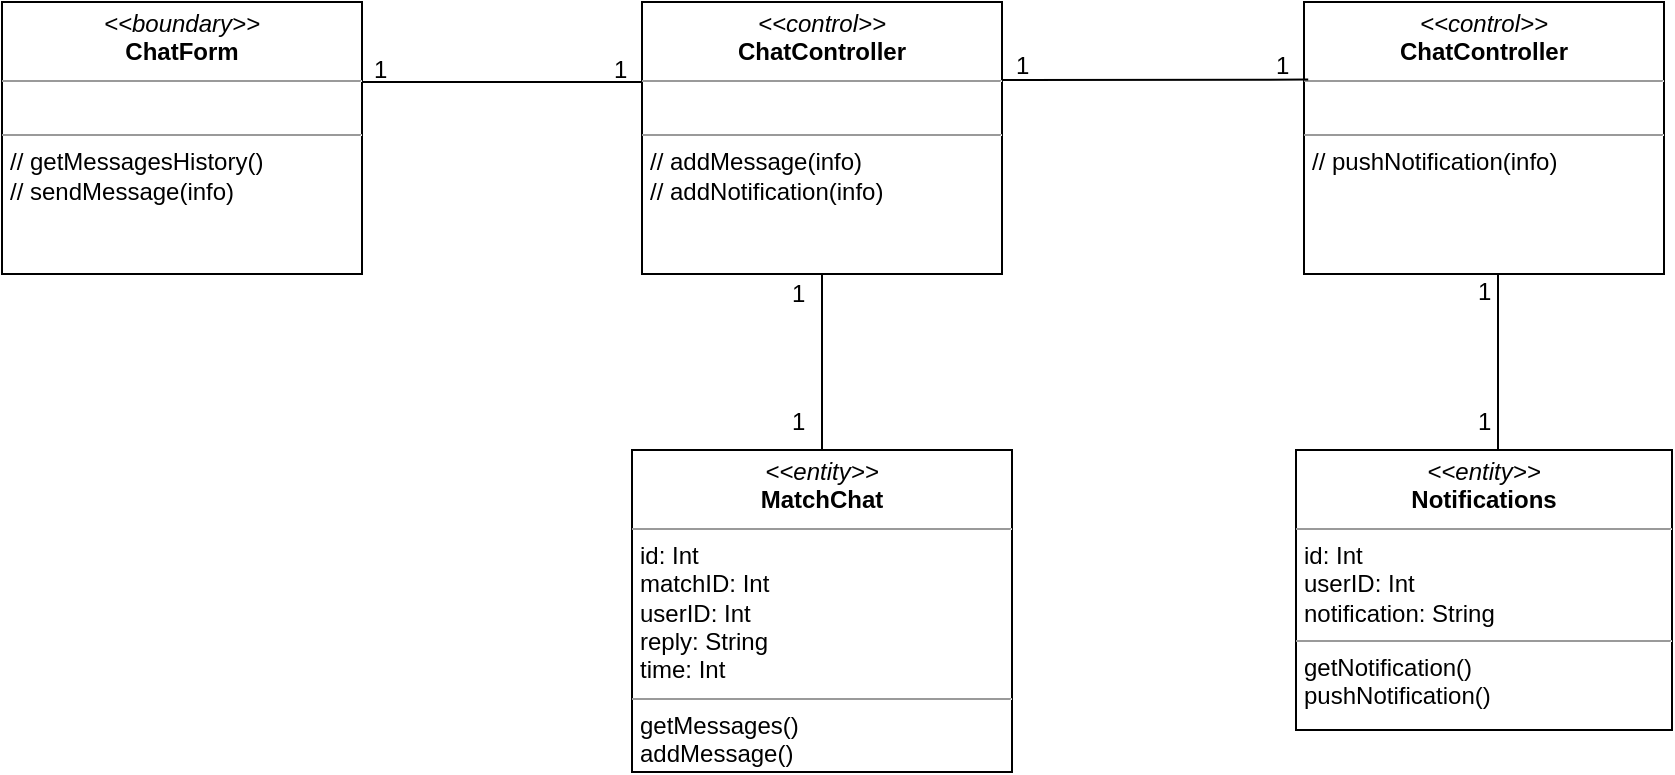 <mxfile version="12.2.7" type="google" pages="1"><diagram id="eCUwdu2FOVMIuZdt-p_V" name="Page-1"><mxGraphModel dx="972" dy="534" grid="1" gridSize="10" guides="1" tooltips="1" connect="1" arrows="1" fold="1" page="1" pageScale="1" pageWidth="1500" pageHeight="400" math="0" shadow="0"><root><mxCell id="0"/><mxCell id="1" parent="0"/><mxCell id="zSVSbimpRThskuQ9-2W_-11" value="&lt;p style=&quot;margin: 0px ; margin-top: 4px ; text-align: center&quot;&gt;&lt;i&gt;&amp;lt;&amp;lt;boundary&amp;gt;&amp;gt;&lt;/i&gt;&lt;br&gt;&lt;b&gt;ChatForm&lt;/b&gt;&lt;/p&gt;&lt;hr size=&quot;1&quot;&gt;&lt;p style=&quot;margin: 0px ; margin-left: 4px&quot;&gt;&lt;font style=&quot;font-size: 6px&quot;&gt;&lt;br&gt;&lt;/font&gt;&lt;/p&gt;&lt;hr size=&quot;1&quot;&gt;&lt;p style=&quot;margin: 0px ; margin-left: 4px&quot;&gt;// getMessagesHistory()&lt;/p&gt;&lt;p style=&quot;margin: 0px ; margin-left: 4px&quot;&gt;// sendMessage(info)&lt;/p&gt;" style="verticalAlign=top;align=left;overflow=fill;fontSize=12;fontFamily=Helvetica;html=1;fillColor=#ffffff;" parent="1" vertex="1"><mxGeometry x="42" y="42" width="180" height="136" as="geometry"/></mxCell><mxCell id="zSVSbimpRThskuQ9-2W_-12" value="&lt;p style=&quot;margin: 0px ; margin-top: 4px ; text-align: center&quot;&gt;&lt;i&gt;&amp;lt;&amp;lt;control&amp;gt;&amp;gt;&lt;/i&gt;&lt;br&gt;&lt;b&gt;ChatController&lt;/b&gt;&lt;/p&gt;&lt;hr size=&quot;1&quot;&gt;&lt;p style=&quot;margin: 0px ; margin-left: 4px&quot;&gt;&lt;font style=&quot;font-size: 6px&quot;&gt;&lt;br&gt;&lt;/font&gt;&lt;/p&gt;&lt;hr size=&quot;1&quot;&gt;&lt;p style=&quot;margin: 0px ; margin-left: 4px&quot;&gt;// addMessage(info)&lt;/p&gt;&lt;p style=&quot;margin: 0px ; margin-left: 4px&quot;&gt;// addNotification(info)&lt;/p&gt;" style="verticalAlign=top;align=left;overflow=fill;fontSize=12;fontFamily=Helvetica;html=1;fillColor=#ffffff;" parent="1" vertex="1"><mxGeometry x="362" y="42" width="180" height="136" as="geometry"/></mxCell><mxCell id="zSVSbimpRThskuQ9-2W_-13" value="" style="endArrow=none;endFill=0;endSize=12;html=1;strokeWidth=1;" parent="1" edge="1"><mxGeometry width="160" relative="1" as="geometry"><mxPoint x="222" y="82" as="sourcePoint"/><mxPoint x="362" y="82" as="targetPoint"/></mxGeometry></mxCell><mxCell id="zSVSbimpRThskuQ9-2W_-14" value="" style="endArrow=none;endFill=0;endSize=12;html=1;strokeWidth=1;exitX=0.5;exitY=1;exitDx=0;exitDy=0;" parent="1" source="zSVSbimpRThskuQ9-2W_-12" edge="1"><mxGeometry width="160" relative="1" as="geometry"><mxPoint x="362" y="218" as="sourcePoint"/><mxPoint x="452" y="266" as="targetPoint"/></mxGeometry></mxCell><mxCell id="zSVSbimpRThskuQ9-2W_-15" value="1" style="text;html=1;resizable=0;points=[];autosize=1;align=left;verticalAlign=top;spacingTop=-4;" parent="1" vertex="1"><mxGeometry x="226" y="66" width="16" height="24" as="geometry"/></mxCell><mxCell id="zSVSbimpRThskuQ9-2W_-16" value="1" style="text;html=1;resizable=0;points=[];autosize=1;align=left;verticalAlign=top;spacingTop=-4;" parent="1" vertex="1"><mxGeometry x="346" y="66" width="16" height="24" as="geometry"/></mxCell><mxCell id="zSVSbimpRThskuQ9-2W_-17" value="1" style="text;html=1;resizable=0;points=[];autosize=1;align=left;verticalAlign=top;spacingTop=-4;" parent="1" vertex="1"><mxGeometry x="435" y="178" width="16" height="24" as="geometry"/></mxCell><mxCell id="zSVSbimpRThskuQ9-2W_-18" value="1" style="text;html=1;resizable=0;points=[];autosize=1;align=left;verticalAlign=top;spacingTop=-4;" parent="1" vertex="1"><mxGeometry x="435" y="242" width="16" height="24" as="geometry"/></mxCell><mxCell id="zSVSbimpRThskuQ9-2W_-21" value="&lt;p style=&quot;margin: 0px ; margin-top: 4px ; text-align: center&quot;&gt;&lt;i&gt;&amp;lt;&amp;lt;entity&amp;gt;&amp;gt;&lt;/i&gt;&lt;br&gt;&lt;b&gt;MatchChat&lt;/b&gt;&lt;/p&gt;&lt;hr size=&quot;1&quot;&gt;&lt;p style=&quot;margin: 0px 0px 0px 4px&quot;&gt;id: Int&lt;/p&gt;&lt;p style=&quot;margin: 0px 0px 0px 4px&quot;&gt;matchID: Int&lt;/p&gt;&lt;p style=&quot;margin: 0px 0px 0px 4px&quot;&gt;userID: Int&lt;/p&gt;&lt;p style=&quot;margin: 0px 0px 0px 4px&quot;&gt;reply: String&lt;/p&gt;&lt;p style=&quot;margin: 0px 0px 0px 4px&quot;&gt;time: Int&lt;/p&gt;&lt;hr size=&quot;1&quot;&gt;&lt;p style=&quot;margin: 0px ; margin-left: 4px&quot;&gt;getMessages()&lt;/p&gt;&lt;p style=&quot;margin: 0px ; margin-left: 4px&quot;&gt;addMessage()&lt;/p&gt;" style="verticalAlign=top;align=left;overflow=fill;fontSize=12;fontFamily=Helvetica;html=1;" parent="1" vertex="1"><mxGeometry x="357" y="266" width="190" height="161" as="geometry"/></mxCell><mxCell id="zSVSbimpRThskuQ9-2W_-22" value="&lt;span style=&quot;color: rgba(0 , 0 , 0 , 0) ; font-family: monospace ; font-size: 0px&quot;&gt;%3CmxGraphModel%3E%3Croot%3E%3CmxCell%20id%3D%220%22%2F%3E%3CmxCell%20id%3D%221%22%20parent%3D%220%22%2F%3E%3CmxCell%20id%3D%222%22%20value%3D%22%26lt%3Bp%20style%3D%26quot%3Bmargin%3A%200px%20%3B%20margin-top%3A%204px%20%3B%20text-align%3A%20center%26quot%3B%26gt%3B%26lt%3Bi%26gt%3B%26amp%3Blt%3B%26amp%3Blt%3Bentity%26amp%3Bgt%3B%26amp%3Bgt%3B%26lt%3B%2Fi%26gt%3B%26lt%3Bbr%26gt%3B%26lt%3Bb%26gt%3Bnotifications_queue%26lt%3B%2Fb%26gt%3B%26lt%3B%2Fp%26gt%3B%26lt%3Bhr%20size%3D%26quot%3B1%26quot%3B%26gt%3B%26lt%3Bp%20style%3D%26quot%3Bmargin%3A%200px%200px%200px%204px%26quot%3B%26gt%3Bid%3A%20Int%26lt%3B%2Fp%26gt%3B%26lt%3Bp%20style%3D%26quot%3Bmargin%3A%200px%200px%200px%204px%26quot%3B%26gt%3BuserID%3A%20Int%26lt%3Bbr%26gt%3B%26lt%3B%2Fp%26gt%3B%26lt%3Bp%20style%3D%26quot%3Bmargin%3A%200px%200px%200px%204px%26quot%3B%26gt%3Bnotification%3A%20String%26lt%3B%2Fp%26gt%3B%26lt%3Bhr%20size%3D%26quot%3B1%26quot%3B%26gt%3B%26lt%3Bp%20style%3D%26quot%3Bmargin%3A%200px%20%3B%20margin-left%3A%204px%26quot%3B%26gt%3BgetNotification()%26lt%3B%2Fp%26gt%3B%26lt%3Bp%20style%3D%26quot%3Bmargin%3A%200px%20%3B%20margin-left%3A%204px%26quot%3B%26gt%3BpushNotification()%26lt%3B%2Fp%26gt%3B%22%20style%3D%22verticalAlign%3Dtop%3Balign%3Dleft%3Boverflow%3Dfill%3BfontSize%3D12%3BfontFamily%3DHelvetica%3Bhtml%3D1%3B%22%20vertex%3D%221%22%20parent%3D%221%22%3E%3CmxGeometry%20x%3D%22315%22%20y%3D%22369.5%22%20width%3D%22190%22%20height%3D%22140%22%20as%3D%22geometry%22%2F%3E%3C%2FmxCell%3E%3C%2Froot%3E%3C%2FmxGraphModel%3E&lt;/span&gt;" style="text;html=1;resizable=0;points=[];autosize=1;align=left;verticalAlign=top;spacingTop=-4;" parent="1" vertex="1"><mxGeometry x="845" y="215" width="20" height="20" as="geometry"/></mxCell><mxCell id="zSVSbimpRThskuQ9-2W_-23" value="&lt;p style=&quot;margin: 0px ; margin-top: 4px ; text-align: center&quot;&gt;&lt;i&gt;&amp;lt;&amp;lt;entity&amp;gt;&amp;gt;&lt;/i&gt;&lt;br&gt;&lt;b&gt;Notifications&lt;/b&gt;&lt;/p&gt;&lt;hr size=&quot;1&quot;&gt;&lt;p style=&quot;margin: 0px 0px 0px 4px&quot;&gt;id: Int&lt;/p&gt;&lt;p style=&quot;margin: 0px 0px 0px 4px&quot;&gt;userID: Int&lt;br&gt;&lt;/p&gt;&lt;p style=&quot;margin: 0px 0px 0px 4px&quot;&gt;notification: String&lt;/p&gt;&lt;hr size=&quot;1&quot;&gt;&lt;p style=&quot;margin: 0px ; margin-left: 4px&quot;&gt;getNotification()&lt;/p&gt;&lt;p style=&quot;margin: 0px ; margin-left: 4px&quot;&gt;pushNotification()&lt;/p&gt;" style="verticalAlign=top;align=left;overflow=fill;fontSize=12;fontFamily=Helvetica;html=1;" parent="1" vertex="1"><mxGeometry x="689" y="266" width="188" height="140" as="geometry"/></mxCell><mxCell id="zSVSbimpRThskuQ9-2W_-24" value="&lt;p style=&quot;margin: 0px ; margin-top: 4px ; text-align: center&quot;&gt;&lt;i&gt;&amp;lt;&amp;lt;control&amp;gt;&amp;gt;&lt;/i&gt;&lt;br&gt;&lt;b&gt;ChatController&lt;/b&gt;&lt;/p&gt;&lt;hr size=&quot;1&quot;&gt;&lt;p style=&quot;margin: 0px ; margin-left: 4px&quot;&gt;&lt;font style=&quot;font-size: 6px&quot;&gt;&lt;br&gt;&lt;/font&gt;&lt;/p&gt;&lt;hr size=&quot;1&quot;&gt;&lt;p style=&quot;margin: 0px ; margin-left: 4px&quot;&gt;// pushNotification(info)&lt;/p&gt;" style="verticalAlign=top;align=left;overflow=fill;fontSize=12;fontFamily=Helvetica;html=1;fillColor=#ffffff;" parent="1" vertex="1"><mxGeometry x="693" y="42" width="180" height="136" as="geometry"/></mxCell><mxCell id="zSVSbimpRThskuQ9-2W_-25" value="" style="endArrow=none;endFill=0;endSize=12;html=1;strokeWidth=1;entryX=1.132;entryY=0.7;entryDx=0;entryDy=0;entryPerimeter=0;" parent="1" target="zSVSbimpRThskuQ9-2W_-27" edge="1"><mxGeometry width="160" relative="1" as="geometry"><mxPoint x="542" y="81" as="sourcePoint"/><mxPoint x="680" y="81" as="targetPoint"/></mxGeometry></mxCell><mxCell id="zSVSbimpRThskuQ9-2W_-26" value="1" style="text;html=1;resizable=0;points=[];autosize=1;align=left;verticalAlign=top;spacingTop=-4;" parent="1" vertex="1"><mxGeometry x="547" y="64" width="16" height="24" as="geometry"/></mxCell><mxCell id="zSVSbimpRThskuQ9-2W_-27" value="1" style="text;html=1;resizable=0;points=[];autosize=1;align=left;verticalAlign=top;spacingTop=-4;" parent="1" vertex="1"><mxGeometry x="677" y="64" width="16" height="24" as="geometry"/></mxCell><mxCell id="zSVSbimpRThskuQ9-2W_-29" value="" style="endArrow=none;endFill=0;endSize=12;html=1;strokeWidth=1;exitX=0.5;exitY=1;exitDx=0;exitDy=0;" parent="1" edge="1"><mxGeometry width="160" relative="1" as="geometry"><mxPoint x="790" y="178" as="sourcePoint"/><mxPoint x="790" y="266" as="targetPoint"/></mxGeometry></mxCell><mxCell id="zSVSbimpRThskuQ9-2W_-30" value="1" style="text;html=1;resizable=0;points=[];autosize=1;align=left;verticalAlign=top;spacingTop=-4;" parent="1" vertex="1"><mxGeometry x="778" y="177" width="16" height="24" as="geometry"/></mxCell><mxCell id="zSVSbimpRThskuQ9-2W_-31" value="1" style="text;html=1;resizable=0;points=[];autosize=1;align=left;verticalAlign=top;spacingTop=-4;" parent="1" vertex="1"><mxGeometry x="778" y="242" width="16" height="24" as="geometry"/></mxCell></root></mxGraphModel></diagram></mxfile>